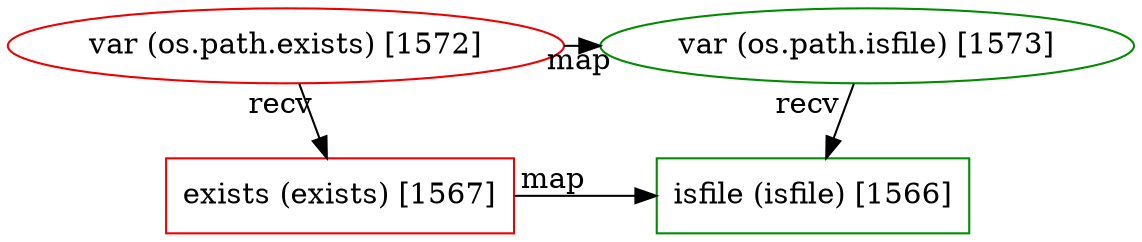 digraph "fragment-44.dot" {
	subgraph "subgraph: 1567 to 1566" {
		graph [rank=same]
		1567 [label="exists (exists) [1567]" color=red2 shape=box]
		1566 [label="isfile (isfile) [1566]" color=green4 shape=box]
	}
	subgraph "subgraph: 1573 to 1572" {
		graph [rank=same]
		1573 [label="var (os.path.isfile) [1573]" color=green4 shape=ellipse]
		1572 [label="var (os.path.exists) [1572]" color=red2 shape=ellipse]
	}
	1572 -> 1567 [xlabel=recv from_closure=False]
	1567 -> 1566 [xlabel=map from_closure=False]
	1573 -> 1566 [xlabel=recv from_closure=False]
	1572 -> 1573 [xlabel=map from_closure=False]
}
